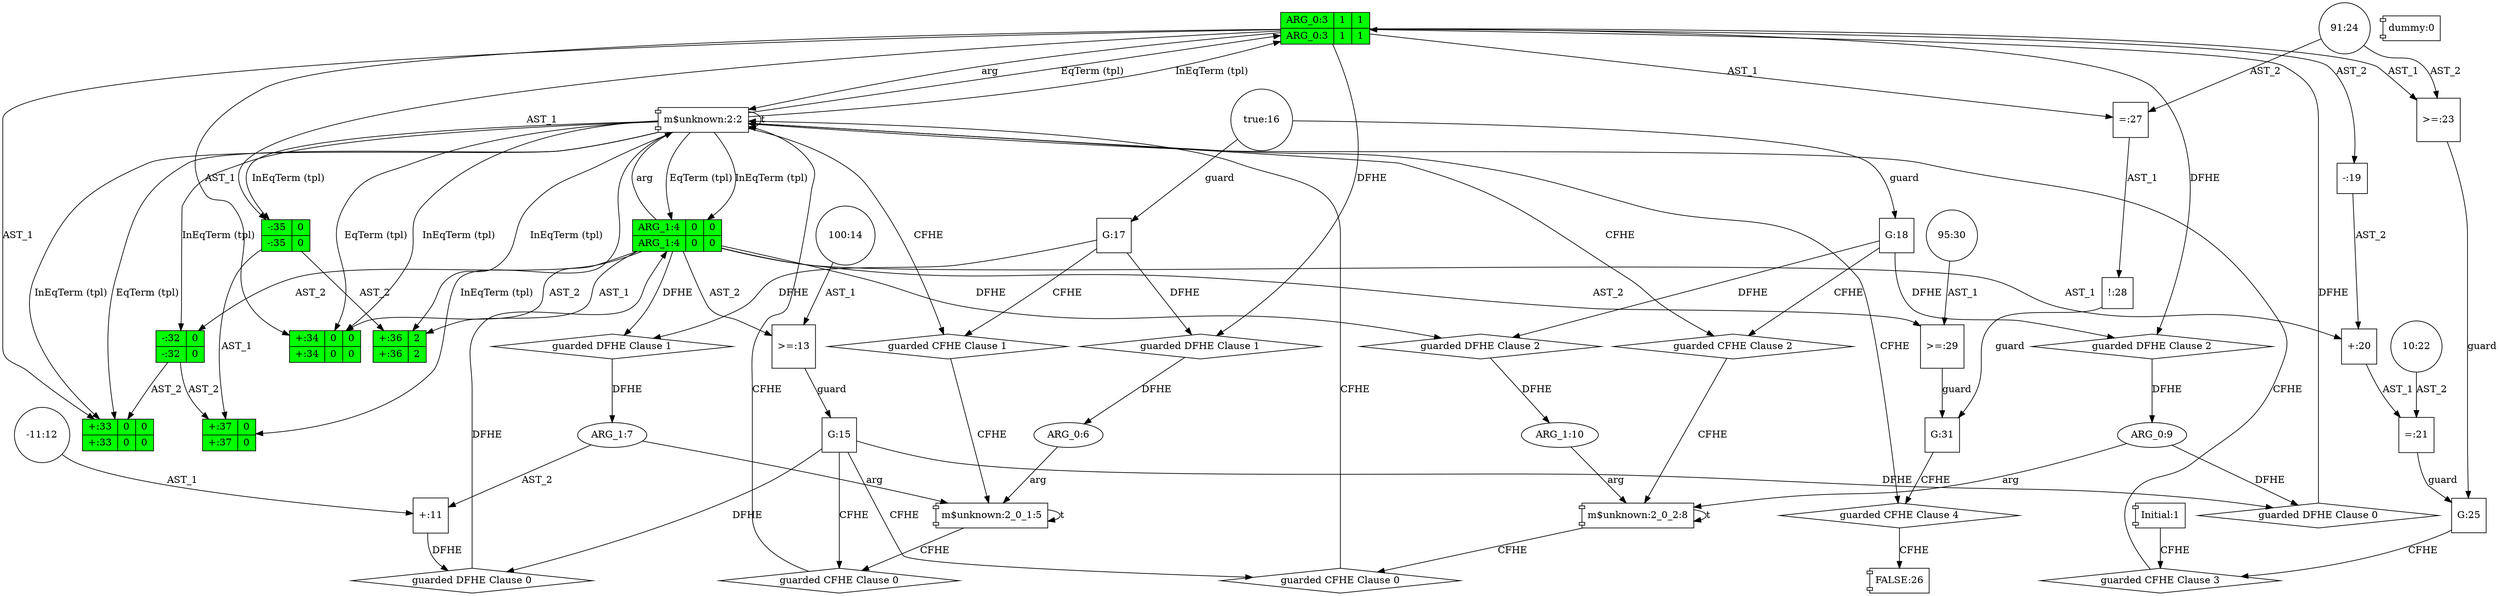 digraph dag { 
"predicateArgument0" -> "CONTROLN_0" [label="arg"]
"predicateArgument1" -> "CONTROLN_0" [label="arg"]
"CFHE_0" [label="guarded CFHE Clause 0" nodeName="CFHE_0" class=controlFlowHyperEdge shape="diamond"];
"predicateArgument2" -> "CONTROLN_1" [label="arg"]
"predicateArgument3" -> "CONTROLN_1" [label="arg"]
"CFHE_1" [label="guarded CFHE Clause 0" nodeName="CFHE_1" class=controlFlowHyperEdge shape="diamond"];
"predicateArgument4" -> "CONTROLN_2" [label="arg"]
"predicateArgument5" -> "CONTROLN_2" [label="arg"]
"DFHE_0" [label="guarded DFHE Clause 0" nodeName="DFHE_0" class=dataFlowHyperEdge shape="diamond"];
"DFHE_1" [label="guarded DFHE Clause 0" nodeName="DFHE_1" class=dataFlowHyperEdge shape="diamond"];
"-11_12" -> "+_11" [label="AST_1"]
"predicateArgument3" -> "+_11" [label="AST_2"]
"100_14" -> ">=_13" [label="AST_1"]
"predicateArgument1" -> ">=_13" [label="AST_2"]
">=_13" -> "guard_15" [label="guard"]
"CONTROLN_1" -> "CFHE_0" [label="CFHE"]
"guard_15" -> "CFHE_0" [label="CFHE"]
"CFHE_0" -> "CONTROLN_0" [label="CFHE"]
"CONTROLN_2" -> "CFHE_1" [label="CFHE"]
"guard_15" -> "CFHE_1" [label="CFHE"]
"CFHE_1" -> "CONTROLN_0" [label="CFHE"]
"predicateArgument4" -> "DFHE_0" [label="DFHE"]
"guard_15" -> "DFHE_0" [label="DFHE"]
"DFHE_0" -> "predicateArgument0" [label="DFHE"]
"+_11" -> "DFHE_1" [label="DFHE"]
"guard_15" -> "DFHE_1" [label="DFHE"]
"DFHE_1" -> "predicateArgument1" [label="DFHE"]
"CFHE_2" [label="guarded CFHE Clause 1" nodeName="CFHE_2" class=controlFlowHyperEdge shape="diamond"];
"DFHE_2" [label="guarded DFHE Clause 1" nodeName="DFHE_2" class=dataFlowHyperEdge shape="diamond"];
"DFHE_3" [label="guarded DFHE Clause 1" nodeName="DFHE_3" class=dataFlowHyperEdge shape="diamond"];
"true_16" -> "guard_17" [label="guard"]
"CONTROLN_0" -> "CFHE_2" [label="CFHE"]
"guard_17" -> "CFHE_2" [label="CFHE"]
"CFHE_2" -> "CONTROLN_1" [label="CFHE"]
"predicateArgument0" -> "DFHE_2" [label="DFHE"]
"guard_17" -> "DFHE_2" [label="DFHE"]
"DFHE_2" -> "predicateArgument2" [label="DFHE"]
"predicateArgument1" -> "DFHE_3" [label="DFHE"]
"guard_17" -> "DFHE_3" [label="DFHE"]
"DFHE_3" -> "predicateArgument3" [label="DFHE"]
"CFHE_3" [label="guarded CFHE Clause 2" nodeName="CFHE_3" class=controlFlowHyperEdge shape="diamond"];
"DFHE_4" [label="guarded DFHE Clause 2" nodeName="DFHE_4" class=dataFlowHyperEdge shape="diamond"];
"DFHE_5" [label="guarded DFHE Clause 2" nodeName="DFHE_5" class=dataFlowHyperEdge shape="diamond"];
"true_16" -> "guard_18" [label="guard"]
"CONTROLN_0" -> "CFHE_3" [label="CFHE"]
"guard_18" -> "CFHE_3" [label="CFHE"]
"CFHE_3" -> "CONTROLN_2" [label="CFHE"]
"predicateArgument0" -> "DFHE_4" [label="DFHE"]
"guard_18" -> "DFHE_4" [label="DFHE"]
"DFHE_4" -> "predicateArgument4" [label="DFHE"]
"predicateArgument1" -> "DFHE_5" [label="DFHE"]
"guard_18" -> "DFHE_5" [label="DFHE"]
"DFHE_5" -> "predicateArgument5" [label="DFHE"]
"CFHE_4" [label="guarded CFHE Clause 3" nodeName="CFHE_4" class=controlFlowHyperEdge shape="diamond"];
"predicateArgument0" -> "-_19" [label="AST_2"]
"predicateArgument1" -> "+_20" [label="AST_1"]
"-_19" -> "+_20" [label="AST_2"]
"+_20" -> "=_21" [label="AST_1"]
"10_22" -> "=_21" [label="AST_2"]
"predicateArgument0" -> ">=_23" [label="AST_1"]
"91_24" -> ">=_23" [label="AST_2"]
"=_21" -> "guard_25" [label="guard"]
">=_23" -> "guard_25" [label="guard"]
"Initial" -> "CFHE_4" [label="CFHE"]
"guard_25" -> "CFHE_4" [label="CFHE"]
"CFHE_4" -> "CONTROLN_0" [label="CFHE"]
"CFHE_5" [label="guarded CFHE Clause 4" nodeName="CFHE_5" class=controlFlowHyperEdge shape="diamond"];
"predicateArgument0" -> "=_27" [label="AST_1"]
"91_24" -> "=_27" [label="AST_2"]
"=_27" -> "!_28" [label="AST_1"]
"95_30" -> ">=_29" [label="AST_1"]
"predicateArgument1" -> ">=_29" [label="AST_2"]
"!_28" -> "guard_31" [label="guard"]
">=_29" -> "guard_31" [label="guard"]
"CONTROLN_0" -> "CFHE_5" [label="CFHE"]
"guard_31" -> "CFHE_5" [label="CFHE"]
"CFHE_5" -> "FALSE" [label="CFHE"]
"CONTROLN_0" -> "CONTROLN_0" [label="t"]
"CONTROLN_1" -> "CONTROLN_1" [label="t"]
"CONTROLN_2" -> "CONTROLN_2" [label="t"]
"predicateArgument1" -> "-_32" [label="AST_2"]
"predicateArgument0" -> "+_33" [label="AST_1"]
"-_32" -> "+_33" [label="AST_2"]
"predicateArgument0" -> "+_34" [label="AST_1"]
"predicateArgument1" -> "+_34" [label="AST_2"]
"predicateArgument0" -> "-_35" [label="AST_1"]
"predicateArgument1" -> "+_36" [label="AST_1"]
"-_35" -> "+_36" [label="AST_2"]
"-_35" -> "+_37" [label="AST_1"]
"-_32" -> "+_37" [label="AST_2"]
"CONTROLN_0" -> "predicateArgument0" [label="EqTerm (tpl)"]
"CONTROLN_0" -> "predicateArgument1" [label="EqTerm (tpl)"]
"CONTROLN_0" -> "+_33" [label="EqTerm (tpl)"]
"CONTROLN_0" -> "+_34" [label="EqTerm (tpl)"]
"CONTROLN_0" -> "predicateArgument0" [label="InEqTerm (tpl)"]
"CONTROLN_0" -> "predicateArgument1" [label="InEqTerm (tpl)"]
"CONTROLN_0" -> "-_35" [label="InEqTerm (tpl)"]
"CONTROLN_0" -> "-_32" [label="InEqTerm (tpl)"]
"CONTROLN_0" -> "+_33" [label="InEqTerm (tpl)"]
"CONTROLN_0" -> "+_36" [label="InEqTerm (tpl)"]
"CONTROLN_0" -> "+_34" [label="InEqTerm (tpl)"]
"CONTROLN_0" -> "+_37" [label="InEqTerm (tpl)"]
"guard_15" [label="G:15" nodeName="guard_15" class=guard shape="square" color=black fillcolor=white style=filled];
"guard_25" [label="G:25" nodeName="guard_25" class=guard shape="square" color=black fillcolor=white style=filled];
"CONTROLN_2" [label="m$unknown:2_0_2:8" nodeName="CONTROLN_2" class=CONTROL shape="component" color=black fillcolor=white style=filled];
"91_24" [label="91:24" nodeName="91_24" class=constant shape="circle" color=black fillcolor=white style=filled];
"predicateArgument0"[  color=black fillcolor=green style=filled shape=record label="{{ARG_0:3|1|1}|{ARG_0:3|1|1}}"];
"true_16" [label="true:16" nodeName="true_16" class=constant shape="circle" color=black fillcolor=white style=filled];
"predicateArgument3" [label="ARG_1:7" nodeName="predicateArgument3" class=predicateArgument shape="ellipse" color=black fillcolor=white style=filled];
"+_20" [label="+:20" nodeName="+_20" class=operator shape="square" color=black fillcolor=white style=filled];
"-_32"[  color=black fillcolor=green style=filled shape=record label="{{-:32|0}|{-:32|0}}"];
"=_21" [label="=:21" nodeName="=_21" class=operator shape="square" color=black fillcolor=white style=filled];
"Initial" [label="Initial:1" nodeName="Initial" class=Initial shape="component" color=black fillcolor=white style=filled];
"10_22" [label="10:22" nodeName="10_22" class=constant shape="circle" color=black fillcolor=white style=filled];
"predicateArgument5" [label="ARG_1:10" nodeName="predicateArgument5" class=predicateArgument shape="ellipse" color=black fillcolor=white style=filled];
"+_37"[  color=black fillcolor=green style=filled shape=record label="{{+:37|0}|{+:37|0}}"];
"100_14" [label="100:14" nodeName="100_14" class=constant shape="circle" color=black fillcolor=white style=filled];
"!_28" [label="!:28" nodeName="!_28" class=operator shape="square" color=black fillcolor=white style=filled];
"dummy" [label="dummy:0" nodeName="dummy" class=dummy shape="component" color=black fillcolor=white style=filled];
"=_27" [label="=:27" nodeName="=_27" class=operator shape="square" color=black fillcolor=white style=filled];
"+_34"[  color=black fillcolor=green style=filled shape=record label="{{+:34|0|0}|{+:34|0|0}}"];
"-_35"[  color=black fillcolor=green style=filled shape=record label="{{-:35|0}|{-:35|0}}"];
"FALSE" [label="FALSE:26" nodeName="FALSE" class=FALSE shape="component" color=black fillcolor=white style=filled];
"+_33"[  color=black fillcolor=green style=filled shape=record label="{{+:33|0|0}|{+:33|0|0}}"];
"guard_31" [label="G:31" nodeName="guard_31" class=guard shape="square" color=black fillcolor=white style=filled];
"predicateArgument2" [label="ARG_0:6" nodeName="predicateArgument2" class=predicateArgument shape="ellipse" color=black fillcolor=white style=filled];
"CONTROLN_0" [label="m$unknown:2:2" nodeName="CONTROLN_0" class=CONTROL shape="component" color=black fillcolor=white style=filled];
"guard_18" [label="G:18" nodeName="guard_18" class=guard shape="square" color=black fillcolor=white style=filled];
"+_11" [label="+:11" nodeName="+_11" class=operator shape="square" color=black fillcolor=white style=filled];
"-_19" [label="-:19" nodeName="-_19" class=operator shape="square" color=black fillcolor=white style=filled];
">=_29" [label=">=:29" nodeName=">=_29" class=operator shape="square" color=black fillcolor=white style=filled];
"-11_12" [label="-11:12" nodeName="-11_12" class=constant shape="circle" color=black fillcolor=white style=filled];
"95_30" [label="95:30" nodeName="95_30" class=constant shape="circle" color=black fillcolor=white style=filled];
"predicateArgument1"[  color=black fillcolor=green style=filled shape=record label="{{ARG_1:4|0|0}|{ARG_1:4|0|0}}"];
"CONTROLN_1" [label="m$unknown:2_0_1:5" nodeName="CONTROLN_1" class=CONTROL shape="component" color=black fillcolor=white style=filled];
">=_23" [label=">=:23" nodeName=">=_23" class=operator shape="square" color=black fillcolor=white style=filled];
"guard_17" [label="G:17" nodeName="guard_17" class=guard shape="square" color=black fillcolor=white style=filled];
"predicateArgument4" [label="ARG_0:9" nodeName="predicateArgument4" class=predicateArgument shape="ellipse" color=black fillcolor=white style=filled];
"+_36"[  color=black fillcolor=green style=filled shape=record label="{{+:36|2}|{+:36|2}}"];
">=_13" [label=">=:13" nodeName=">=_13" class=operator shape="square" color=black fillcolor=white style=filled];
}
